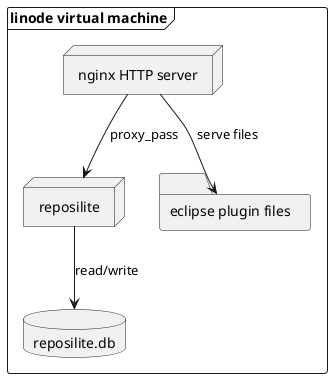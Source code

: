 @startuml deployment

frame "linode virtual machine" as linone_vm {
    node "reposilite"
    node "nginx HTTP server" as nginx
    folder "eclipse plugin files" as eclipse_plugin
    database "reposilite.db" as db
    nginx --> reposilite : proxy_pass
    reposilite --> db : read/write
    nginx --> eclipse_plugin : serve files
}
@enduml
